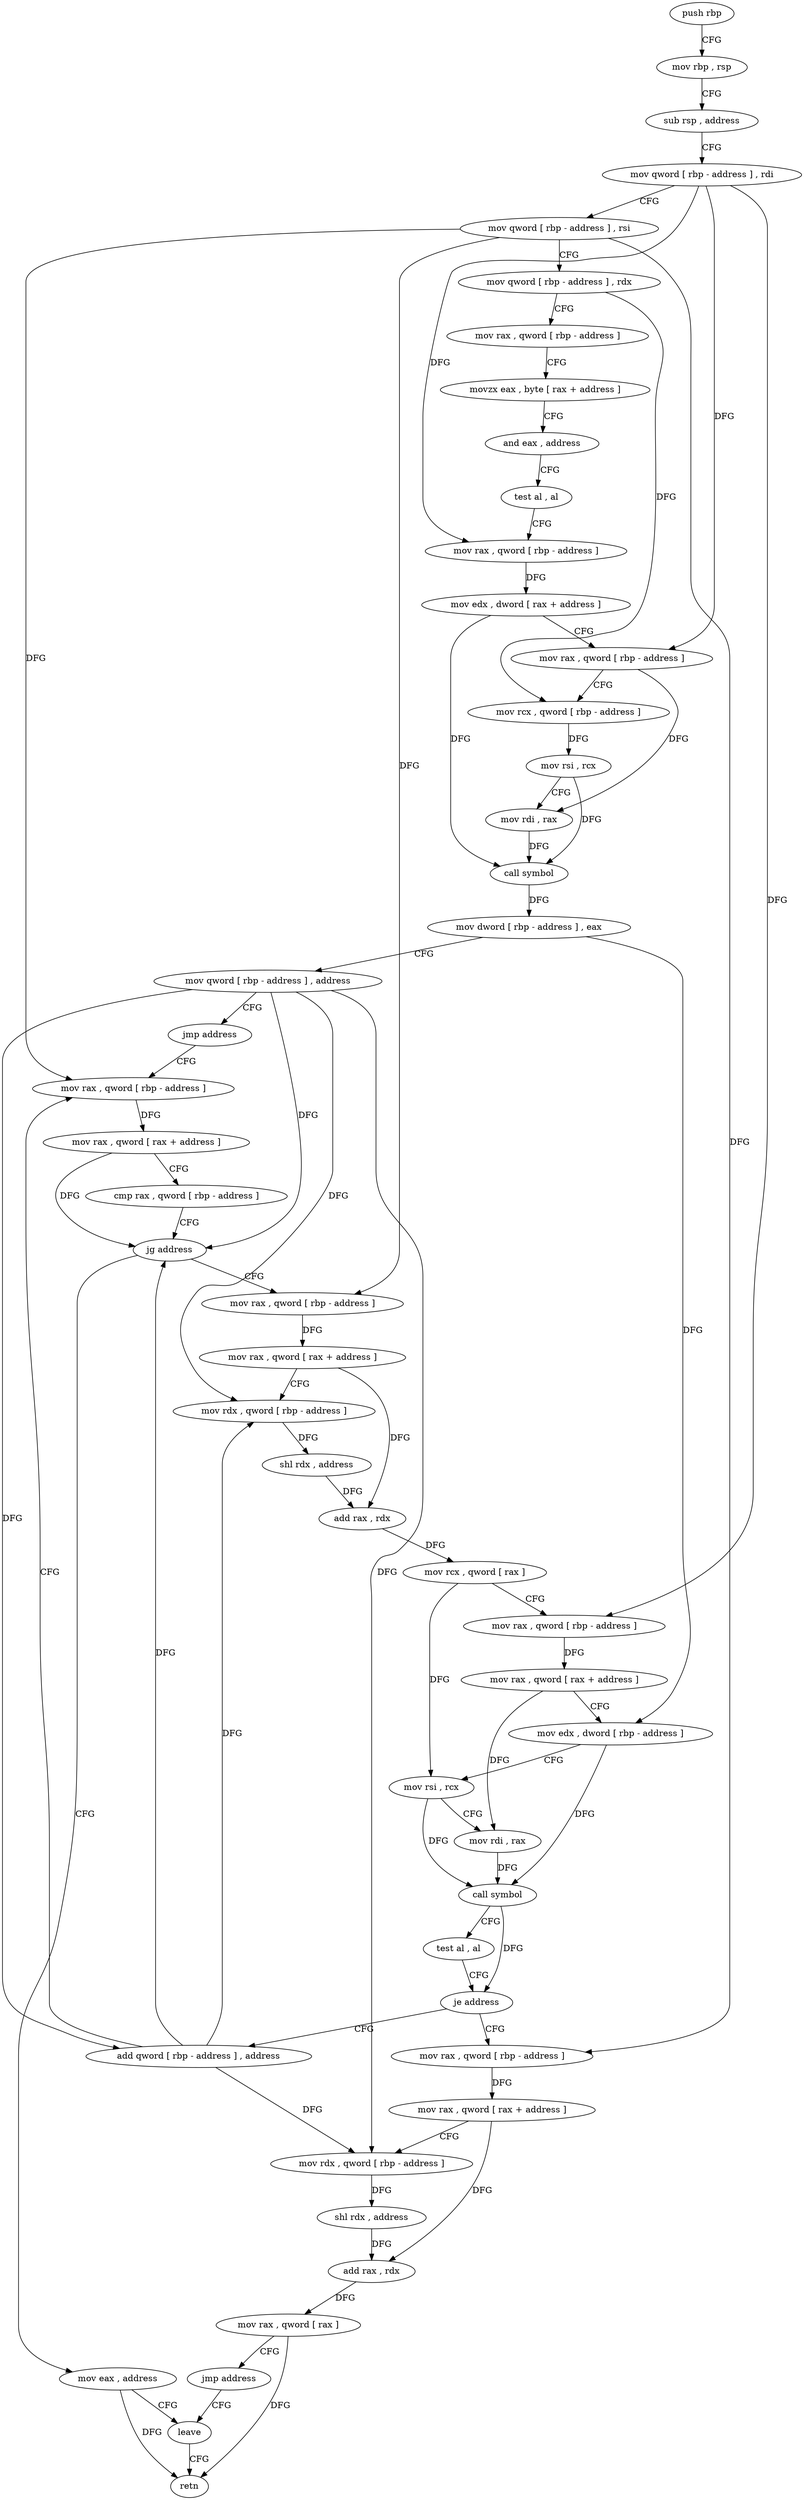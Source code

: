 digraph "func" {
"4424132" [label = "push rbp" ]
"4424133" [label = "mov rbp , rsp" ]
"4424136" [label = "sub rsp , address" ]
"4424140" [label = "mov qword [ rbp - address ] , rdi" ]
"4424144" [label = "mov qword [ rbp - address ] , rsi" ]
"4424148" [label = "mov qword [ rbp - address ] , rdx" ]
"4424152" [label = "mov rax , qword [ rbp - address ]" ]
"4424156" [label = "movzx eax , byte [ rax + address ]" ]
"4424160" [label = "and eax , address" ]
"4424163" [label = "test al , al" ]
"4424165" [label = "mov rax , qword [ rbp - address ]" ]
"4424169" [label = "mov edx , dword [ rax + address ]" ]
"4424175" [label = "mov rax , qword [ rbp - address ]" ]
"4424179" [label = "mov rcx , qword [ rbp - address ]" ]
"4424183" [label = "mov rsi , rcx" ]
"4424186" [label = "mov rdi , rax" ]
"4424189" [label = "call symbol" ]
"4424194" [label = "mov dword [ rbp - address ] , eax" ]
"4424197" [label = "mov qword [ rbp - address ] , address" ]
"4424205" [label = "jmp address" ]
"4424287" [label = "mov rax , qword [ rbp - address ]" ]
"4424291" [label = "mov rax , qword [ rax + address ]" ]
"4424295" [label = "cmp rax , qword [ rbp - address ]" ]
"4424299" [label = "jg address" ]
"4424207" [label = "mov rax , qword [ rbp - address ]" ]
"4424301" [label = "mov eax , address" ]
"4424211" [label = "mov rax , qword [ rax + address ]" ]
"4424215" [label = "mov rdx , qword [ rbp - address ]" ]
"4424219" [label = "shl rdx , address" ]
"4424223" [label = "add rax , rdx" ]
"4424226" [label = "mov rcx , qword [ rax ]" ]
"4424229" [label = "mov rax , qword [ rbp - address ]" ]
"4424233" [label = "mov rax , qword [ rax + address ]" ]
"4424240" [label = "mov edx , dword [ rbp - address ]" ]
"4424243" [label = "mov rsi , rcx" ]
"4424246" [label = "mov rdi , rax" ]
"4424249" [label = "call symbol" ]
"4424254" [label = "test al , al" ]
"4424256" [label = "je address" ]
"4424282" [label = "add qword [ rbp - address ] , address" ]
"4424258" [label = "mov rax , qword [ rbp - address ]" ]
"4424306" [label = "leave" ]
"4424262" [label = "mov rax , qword [ rax + address ]" ]
"4424266" [label = "mov rdx , qword [ rbp - address ]" ]
"4424270" [label = "shl rdx , address" ]
"4424274" [label = "add rax , rdx" ]
"4424277" [label = "mov rax , qword [ rax ]" ]
"4424280" [label = "jmp address" ]
"4424307" [label = "retn" ]
"4424132" -> "4424133" [ label = "CFG" ]
"4424133" -> "4424136" [ label = "CFG" ]
"4424136" -> "4424140" [ label = "CFG" ]
"4424140" -> "4424144" [ label = "CFG" ]
"4424140" -> "4424165" [ label = "DFG" ]
"4424140" -> "4424175" [ label = "DFG" ]
"4424140" -> "4424229" [ label = "DFG" ]
"4424144" -> "4424148" [ label = "CFG" ]
"4424144" -> "4424287" [ label = "DFG" ]
"4424144" -> "4424207" [ label = "DFG" ]
"4424144" -> "4424258" [ label = "DFG" ]
"4424148" -> "4424152" [ label = "CFG" ]
"4424148" -> "4424179" [ label = "DFG" ]
"4424152" -> "4424156" [ label = "CFG" ]
"4424156" -> "4424160" [ label = "CFG" ]
"4424160" -> "4424163" [ label = "CFG" ]
"4424163" -> "4424165" [ label = "CFG" ]
"4424165" -> "4424169" [ label = "DFG" ]
"4424169" -> "4424175" [ label = "CFG" ]
"4424169" -> "4424189" [ label = "DFG" ]
"4424175" -> "4424179" [ label = "CFG" ]
"4424175" -> "4424186" [ label = "DFG" ]
"4424179" -> "4424183" [ label = "DFG" ]
"4424183" -> "4424186" [ label = "CFG" ]
"4424183" -> "4424189" [ label = "DFG" ]
"4424186" -> "4424189" [ label = "DFG" ]
"4424189" -> "4424194" [ label = "DFG" ]
"4424194" -> "4424197" [ label = "CFG" ]
"4424194" -> "4424240" [ label = "DFG" ]
"4424197" -> "4424205" [ label = "CFG" ]
"4424197" -> "4424299" [ label = "DFG" ]
"4424197" -> "4424215" [ label = "DFG" ]
"4424197" -> "4424282" [ label = "DFG" ]
"4424197" -> "4424266" [ label = "DFG" ]
"4424205" -> "4424287" [ label = "CFG" ]
"4424287" -> "4424291" [ label = "DFG" ]
"4424291" -> "4424295" [ label = "CFG" ]
"4424291" -> "4424299" [ label = "DFG" ]
"4424295" -> "4424299" [ label = "CFG" ]
"4424299" -> "4424207" [ label = "CFG" ]
"4424299" -> "4424301" [ label = "CFG" ]
"4424207" -> "4424211" [ label = "DFG" ]
"4424301" -> "4424306" [ label = "CFG" ]
"4424301" -> "4424307" [ label = "DFG" ]
"4424211" -> "4424215" [ label = "CFG" ]
"4424211" -> "4424223" [ label = "DFG" ]
"4424215" -> "4424219" [ label = "DFG" ]
"4424219" -> "4424223" [ label = "DFG" ]
"4424223" -> "4424226" [ label = "DFG" ]
"4424226" -> "4424229" [ label = "CFG" ]
"4424226" -> "4424243" [ label = "DFG" ]
"4424229" -> "4424233" [ label = "DFG" ]
"4424233" -> "4424240" [ label = "CFG" ]
"4424233" -> "4424246" [ label = "DFG" ]
"4424240" -> "4424243" [ label = "CFG" ]
"4424240" -> "4424249" [ label = "DFG" ]
"4424243" -> "4424246" [ label = "CFG" ]
"4424243" -> "4424249" [ label = "DFG" ]
"4424246" -> "4424249" [ label = "DFG" ]
"4424249" -> "4424254" [ label = "CFG" ]
"4424249" -> "4424256" [ label = "DFG" ]
"4424254" -> "4424256" [ label = "CFG" ]
"4424256" -> "4424282" [ label = "CFG" ]
"4424256" -> "4424258" [ label = "CFG" ]
"4424282" -> "4424287" [ label = "CFG" ]
"4424282" -> "4424299" [ label = "DFG" ]
"4424282" -> "4424215" [ label = "DFG" ]
"4424282" -> "4424266" [ label = "DFG" ]
"4424258" -> "4424262" [ label = "DFG" ]
"4424306" -> "4424307" [ label = "CFG" ]
"4424262" -> "4424266" [ label = "CFG" ]
"4424262" -> "4424274" [ label = "DFG" ]
"4424266" -> "4424270" [ label = "DFG" ]
"4424270" -> "4424274" [ label = "DFG" ]
"4424274" -> "4424277" [ label = "DFG" ]
"4424277" -> "4424280" [ label = "CFG" ]
"4424277" -> "4424307" [ label = "DFG" ]
"4424280" -> "4424306" [ label = "CFG" ]
}
